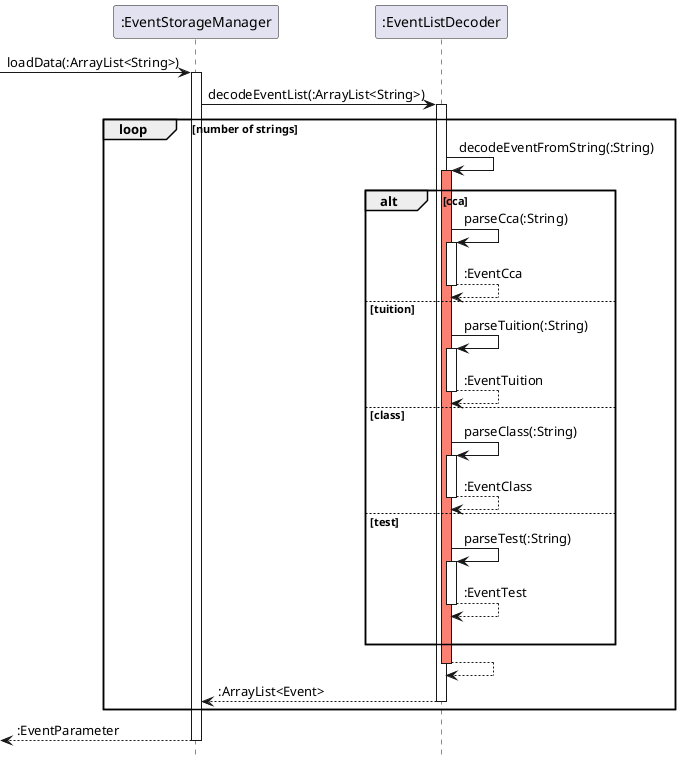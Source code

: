 @startuml
hide footbox

-> ":EventStorageManager" : loadData(:ArrayList<String>)
activate ":EventStorageManager"
":EventStorageManager" -> ":EventListDecoder" : decodeEventList(:ArrayList<String>)
activate ":EventListDecoder"

loop number of strings
":EventListDecoder" -> ":EventListDecoder" : decodeEventFromString(:String)
activate ":EventListDecoder" #salmon
alt cca
":EventListDecoder" -> ":EventListDecoder" : parseCca(:String)
activate ":EventListDecoder"
":EventListDecoder" --> ":EventListDecoder" : :EventCca
deactivate ":EventListDecoder"
else tuition
":EventListDecoder" -> ":EventListDecoder" : parseTuition(:String)
activate ":EventListDecoder"
":EventListDecoder" --> ":EventListDecoder" : :EventTuition
deactivate ":EventListDecoder"
else class
":EventListDecoder" -> ":EventListDecoder" : parseClass(:String)
activate ":EventListDecoder"
":EventListDecoder" --> ":EventListDecoder" : :EventClass
deactivate ":EventListDecoder"
else test
":EventListDecoder" -> ":EventListDecoder" : parseTest(:String)
activate ":EventListDecoder"
":EventListDecoder" --> ":EventListDecoder" : :EventTest
deactivate ":EventListDecoder"
|||
end alt
":EventListDecoder" --> ":EventListDecoder"
deactivate ":EventListDecoder"
":EventListDecoder" --> ":EventStorageManager" : :ArrayList<Event>
deactivate ":EventListDecoder"
end loop
<-- ":EventStorageManager" : :EventParameter
deactivate ":EventStorageManager"
@enduml
